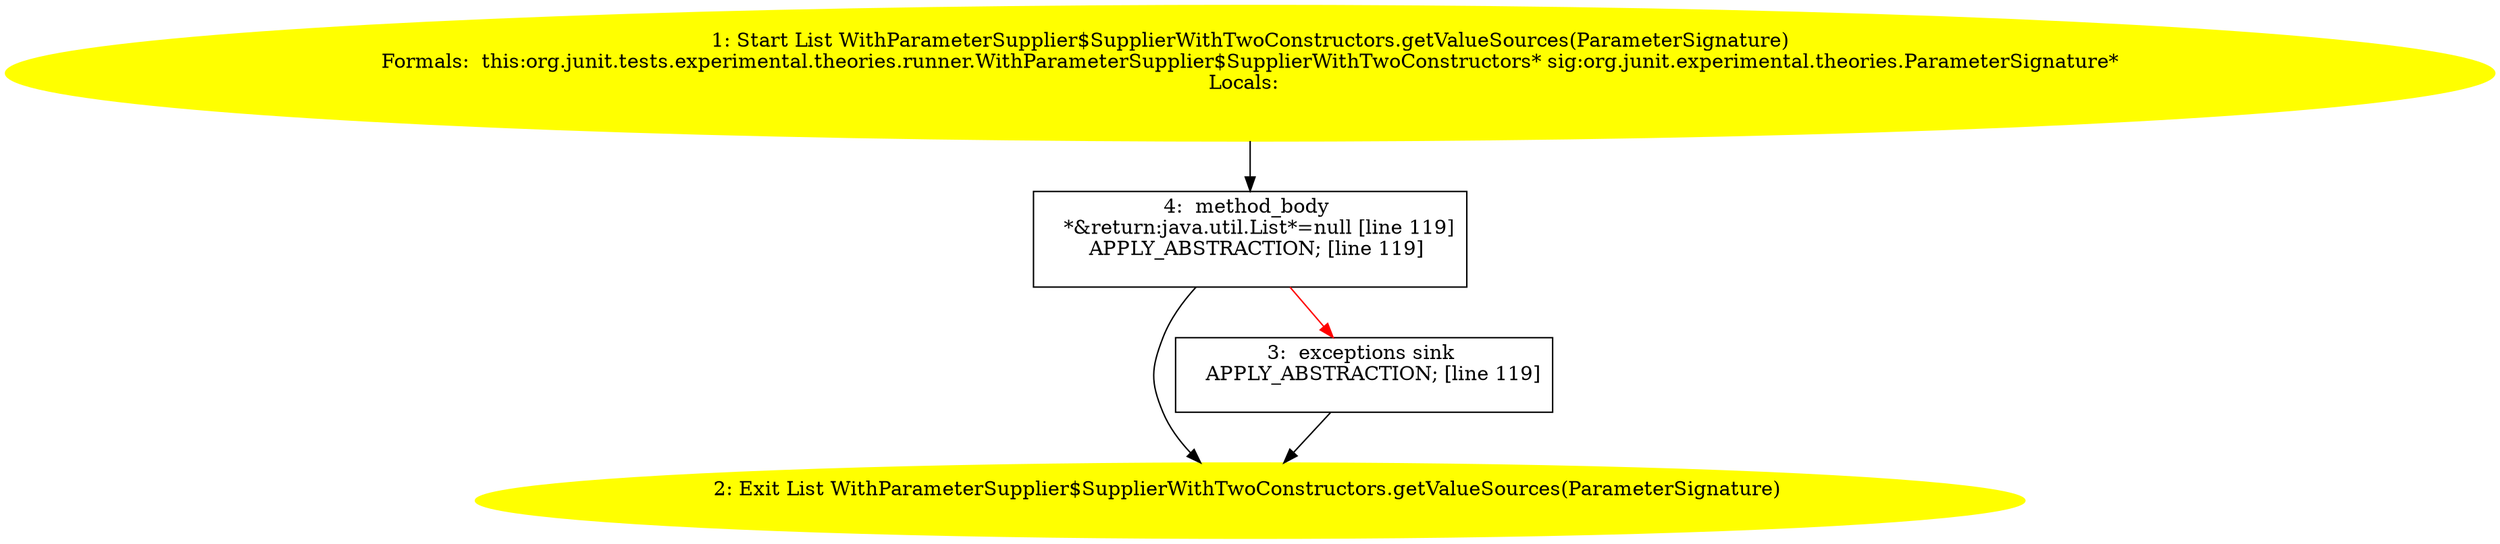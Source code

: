 /* @generated */
digraph cfg {
"org.junit.tests.experimental.theories.runner.WithParameterSupplier$SupplierWithTwoConstructors.getVa.acde60e856bbf69feb0bcb289b315a87_1" [label="1: Start List WithParameterSupplier$SupplierWithTwoConstructors.getValueSources(ParameterSignature)\nFormals:  this:org.junit.tests.experimental.theories.runner.WithParameterSupplier$SupplierWithTwoConstructors* sig:org.junit.experimental.theories.ParameterSignature*\nLocals:  \n  " color=yellow style=filled]
	

	 "org.junit.tests.experimental.theories.runner.WithParameterSupplier$SupplierWithTwoConstructors.getVa.acde60e856bbf69feb0bcb289b315a87_1" -> "org.junit.tests.experimental.theories.runner.WithParameterSupplier$SupplierWithTwoConstructors.getVa.acde60e856bbf69feb0bcb289b315a87_4" ;
"org.junit.tests.experimental.theories.runner.WithParameterSupplier$SupplierWithTwoConstructors.getVa.acde60e856bbf69feb0bcb289b315a87_2" [label="2: Exit List WithParameterSupplier$SupplierWithTwoConstructors.getValueSources(ParameterSignature) \n  " color=yellow style=filled]
	

"org.junit.tests.experimental.theories.runner.WithParameterSupplier$SupplierWithTwoConstructors.getVa.acde60e856bbf69feb0bcb289b315a87_3" [label="3:  exceptions sink \n   APPLY_ABSTRACTION; [line 119]\n " shape="box"]
	

	 "org.junit.tests.experimental.theories.runner.WithParameterSupplier$SupplierWithTwoConstructors.getVa.acde60e856bbf69feb0bcb289b315a87_3" -> "org.junit.tests.experimental.theories.runner.WithParameterSupplier$SupplierWithTwoConstructors.getVa.acde60e856bbf69feb0bcb289b315a87_2" ;
"org.junit.tests.experimental.theories.runner.WithParameterSupplier$SupplierWithTwoConstructors.getVa.acde60e856bbf69feb0bcb289b315a87_4" [label="4:  method_body \n   *&return:java.util.List*=null [line 119]\n  APPLY_ABSTRACTION; [line 119]\n " shape="box"]
	

	 "org.junit.tests.experimental.theories.runner.WithParameterSupplier$SupplierWithTwoConstructors.getVa.acde60e856bbf69feb0bcb289b315a87_4" -> "org.junit.tests.experimental.theories.runner.WithParameterSupplier$SupplierWithTwoConstructors.getVa.acde60e856bbf69feb0bcb289b315a87_2" ;
	 "org.junit.tests.experimental.theories.runner.WithParameterSupplier$SupplierWithTwoConstructors.getVa.acde60e856bbf69feb0bcb289b315a87_4" -> "org.junit.tests.experimental.theories.runner.WithParameterSupplier$SupplierWithTwoConstructors.getVa.acde60e856bbf69feb0bcb289b315a87_3" [color="red" ];
}

